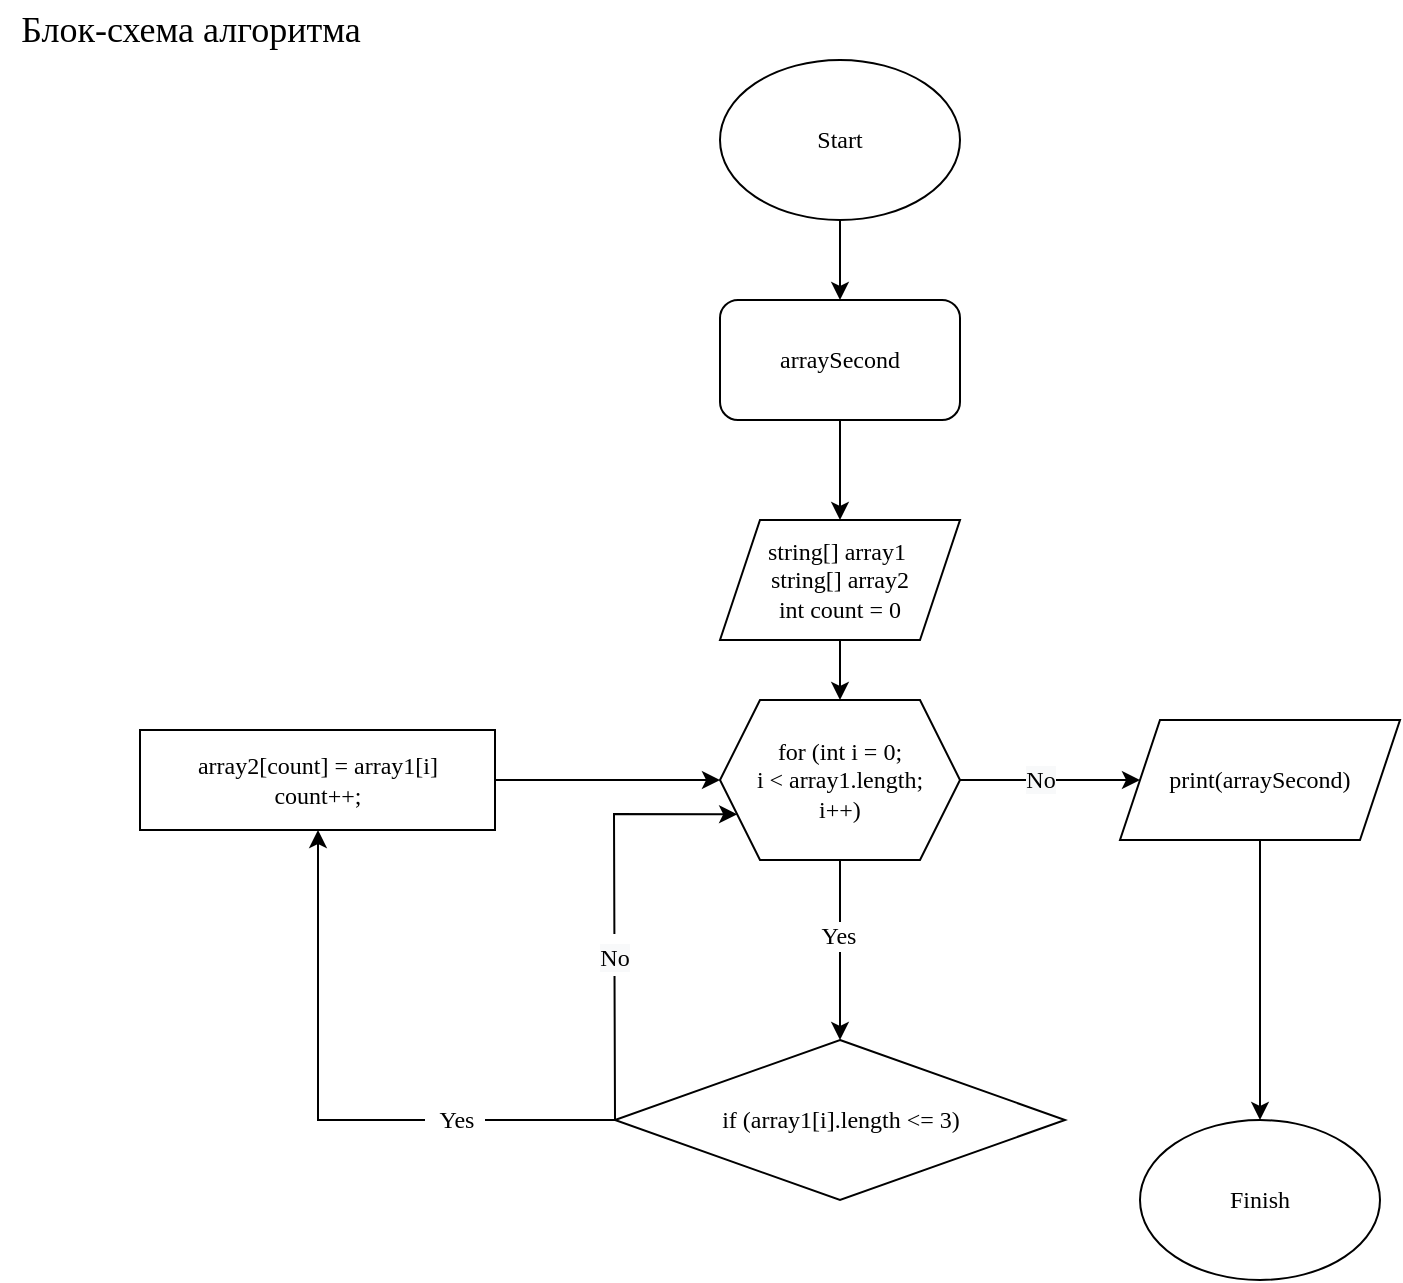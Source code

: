 <mxfile version="19.0.3" type="device"><diagram id="qEUMHLnKZy5cyX9U0lIt" name="Страница 1"><mxGraphModel dx="1388" dy="937" grid="1" gridSize="10" guides="1" tooltips="1" connect="1" arrows="1" fold="1" page="1" pageScale="1" pageWidth="827" pageHeight="1169" math="0" shadow="0"><root><mxCell id="0"/><mxCell id="1" parent="0"/><mxCell id="58OQyMVt8Vl3tqYo9oDX-1" value="" style="edgeStyle=orthogonalEdgeStyle;rounded=0;orthogonalLoop=1;jettySize=auto;html=1;fontFamily=Times New Roman;" edge="1" parent="1" source="58OQyMVt8Vl3tqYo9oDX-2" target="58OQyMVt8Vl3tqYo9oDX-4"><mxGeometry relative="1" as="geometry"/></mxCell><mxCell id="58OQyMVt8Vl3tqYo9oDX-2" value="arraySecond" style="rounded=1;whiteSpace=wrap;html=1;fontFamily=Times New Roman;" vertex="1" parent="1"><mxGeometry x="400" y="190" width="120" height="60" as="geometry"/></mxCell><mxCell id="58OQyMVt8Vl3tqYo9oDX-3" value="" style="edgeStyle=orthogonalEdgeStyle;rounded=0;orthogonalLoop=1;jettySize=auto;html=1;fontFamily=Times New Roman;" edge="1" parent="1" source="58OQyMVt8Vl3tqYo9oDX-4" target="58OQyMVt8Vl3tqYo9oDX-6"><mxGeometry relative="1" as="geometry"/></mxCell><mxCell id="58OQyMVt8Vl3tqYo9oDX-4" value="string[] array1&amp;nbsp;&lt;br&gt;string[] array2&lt;br&gt;int count = 0" style="shape=parallelogram;perimeter=parallelogramPerimeter;whiteSpace=wrap;html=1;fixedSize=1;fontFamily=Times New Roman;" vertex="1" parent="1"><mxGeometry x="400" y="300" width="120" height="60" as="geometry"/></mxCell><mxCell id="58OQyMVt8Vl3tqYo9oDX-5" value="" style="edgeStyle=orthogonalEdgeStyle;rounded=0;orthogonalLoop=1;jettySize=auto;html=1;fontFamily=Times New Roman;" edge="1" parent="1" source="58OQyMVt8Vl3tqYo9oDX-6" target="58OQyMVt8Vl3tqYo9oDX-8"><mxGeometry relative="1" as="geometry"/></mxCell><mxCell id="58OQyMVt8Vl3tqYo9oDX-20" value="Yes" style="edgeLabel;html=1;align=center;verticalAlign=middle;resizable=0;points=[];fontSize=12;fontFamily=Times New Roman;" vertex="1" connectable="0" parent="58OQyMVt8Vl3tqYo9oDX-5"><mxGeometry x="-0.17" y="-1" relative="1" as="geometry"><mxPoint as="offset"/></mxGeometry></mxCell><mxCell id="58OQyMVt8Vl3tqYo9oDX-25" value="" style="edgeStyle=orthogonalEdgeStyle;rounded=0;orthogonalLoop=1;jettySize=auto;html=1;fontFamily=Times New Roman;fontSize=18;" edge="1" parent="1" source="58OQyMVt8Vl3tqYo9oDX-6" target="58OQyMVt8Vl3tqYo9oDX-24"><mxGeometry relative="1" as="geometry"/></mxCell><mxCell id="58OQyMVt8Vl3tqYo9oDX-26" value="&lt;span style=&quot;font-size: 12px; background-color: rgb(248, 249, 250);&quot;&gt;No&lt;/span&gt;" style="edgeLabel;html=1;align=center;verticalAlign=middle;resizable=0;points=[];fontSize=18;fontFamily=Times New Roman;" vertex="1" connectable="0" parent="58OQyMVt8Vl3tqYo9oDX-25"><mxGeometry x="-0.271" y="2" relative="1" as="geometry"><mxPoint x="7" as="offset"/></mxGeometry></mxCell><mxCell id="58OQyMVt8Vl3tqYo9oDX-6" value="for (int i = 0;&lt;br&gt;i &amp;lt; array1.length;&lt;br&gt;i++)" style="shape=hexagon;perimeter=hexagonPerimeter2;whiteSpace=wrap;html=1;fixedSize=1;fontFamily=Times New Roman;" vertex="1" parent="1"><mxGeometry x="400" y="390" width="120" height="80" as="geometry"/></mxCell><mxCell id="58OQyMVt8Vl3tqYo9oDX-7" value="" style="edgeStyle=orthogonalEdgeStyle;rounded=0;orthogonalLoop=1;jettySize=auto;html=1;startArrow=none;fontFamily=Times New Roman;" edge="1" parent="1" source="58OQyMVt8Vl3tqYo9oDX-12" target="58OQyMVt8Vl3tqYo9oDX-10"><mxGeometry relative="1" as="geometry"><Array as="points"><mxPoint x="199" y="600"/></Array></mxGeometry></mxCell><mxCell id="58OQyMVt8Vl3tqYo9oDX-8" value="if (array1[i].length &amp;lt;= 3)" style="rhombus;whiteSpace=wrap;html=1;fontFamily=Times New Roman;" vertex="1" parent="1"><mxGeometry x="347.5" y="560" width="225" height="80" as="geometry"/></mxCell><mxCell id="58OQyMVt8Vl3tqYo9oDX-9" value="" style="edgeStyle=orthogonalEdgeStyle;rounded=0;orthogonalLoop=1;jettySize=auto;html=1;fontFamily=Times New Roman;" edge="1" parent="1" source="58OQyMVt8Vl3tqYo9oDX-10" target="58OQyMVt8Vl3tqYo9oDX-6"><mxGeometry relative="1" as="geometry"/></mxCell><mxCell id="58OQyMVt8Vl3tqYo9oDX-10" value="array2[count] = array1[i]&lt;br&gt;count++;" style="whiteSpace=wrap;html=1;fontFamily=Times New Roman;" vertex="1" parent="1"><mxGeometry x="110" y="405" width="177.5" height="50" as="geometry"/></mxCell><mxCell id="58OQyMVt8Vl3tqYo9oDX-11" value="" style="endArrow=classic;html=1;rounded=0;exitX=0;exitY=0.5;exitDx=0;exitDy=0;entryX=0;entryY=0.75;entryDx=0;entryDy=0;fontFamily=Times New Roman;" edge="1" parent="1" source="58OQyMVt8Vl3tqYo9oDX-8" target="58OQyMVt8Vl3tqYo9oDX-6"><mxGeometry width="50" height="50" relative="1" as="geometry"><mxPoint x="580" y="440" as="sourcePoint"/><mxPoint x="420" y="455" as="targetPoint"/><Array as="points"><mxPoint x="347" y="447"/></Array></mxGeometry></mxCell><mxCell id="58OQyMVt8Vl3tqYo9oDX-21" value="&lt;span style=&quot;font-size: 12px; background-color: rgb(248, 249, 250);&quot;&gt;No&lt;/span&gt;" style="edgeLabel;html=1;align=center;verticalAlign=middle;resizable=0;points=[];fontSize=18;fontFamily=Times New Roman;" vertex="1" connectable="0" parent="58OQyMVt8Vl3tqYo9oDX-11"><mxGeometry x="-0.228" relative="1" as="geometry"><mxPoint as="offset"/></mxGeometry></mxCell><mxCell id="58OQyMVt8Vl3tqYo9oDX-14" value="Блок-схема алгоритма" style="text;html=1;align=center;verticalAlign=middle;resizable=0;points=[];autosize=1;strokeColor=none;fillColor=none;strokeWidth=4;fontFamily=Times New Roman;fontSize=18;" vertex="1" parent="1"><mxGeometry x="40" y="40" width="190" height="30" as="geometry"/></mxCell><mxCell id="58OQyMVt8Vl3tqYo9oDX-17" value="" style="edgeStyle=orthogonalEdgeStyle;rounded=0;orthogonalLoop=1;jettySize=auto;html=1;fontFamily=Times New Roman;" edge="1" parent="1" source="58OQyMVt8Vl3tqYo9oDX-16" target="58OQyMVt8Vl3tqYo9oDX-2"><mxGeometry relative="1" as="geometry"/></mxCell><mxCell id="58OQyMVt8Vl3tqYo9oDX-16" value="Start" style="ellipse;whiteSpace=wrap;html=1;fontFamily=Times New Roman;" vertex="1" parent="1"><mxGeometry x="400" y="70" width="120" height="80" as="geometry"/></mxCell><mxCell id="58OQyMVt8Vl3tqYo9oDX-18" value="Finish" style="ellipse;whiteSpace=wrap;html=1;fontFamily=Times New Roman;" vertex="1" parent="1"><mxGeometry x="610" y="600" width="120" height="80" as="geometry"/></mxCell><mxCell id="58OQyMVt8Vl3tqYo9oDX-29" style="edgeStyle=orthogonalEdgeStyle;rounded=0;orthogonalLoop=1;jettySize=auto;html=1;fontFamily=Times New Roman;fontSize=12;" edge="1" parent="1" source="58OQyMVt8Vl3tqYo9oDX-24" target="58OQyMVt8Vl3tqYo9oDX-18"><mxGeometry relative="1" as="geometry"/></mxCell><mxCell id="58OQyMVt8Vl3tqYo9oDX-24" value="print(arraySecond)" style="shape=parallelogram;perimeter=parallelogramPerimeter;whiteSpace=wrap;html=1;fixedSize=1;fontFamily=Times New Roman;" vertex="1" parent="1"><mxGeometry x="600" y="400" width="140" height="60" as="geometry"/></mxCell><mxCell id="58OQyMVt8Vl3tqYo9oDX-12" value="Yes" style="text;html=1;align=center;verticalAlign=middle;resizable=0;points=[];autosize=1;strokeColor=none;fillColor=none;fontFamily=Times New Roman;" vertex="1" parent="1"><mxGeometry x="252.5" y="590" width="30" height="20" as="geometry"/></mxCell><mxCell id="58OQyMVt8Vl3tqYo9oDX-27" value="" style="edgeStyle=orthogonalEdgeStyle;rounded=0;orthogonalLoop=1;jettySize=auto;html=1;endArrow=none;fontFamily=Times New Roman;" edge="1" parent="1" source="58OQyMVt8Vl3tqYo9oDX-8" target="58OQyMVt8Vl3tqYo9oDX-12"><mxGeometry relative="1" as="geometry"><mxPoint x="347.5" y="600" as="sourcePoint"/><mxPoint x="198.762" y="455" as="targetPoint"/></mxGeometry></mxCell></root></mxGraphModel></diagram></mxfile>